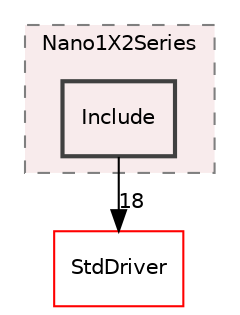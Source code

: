 digraph "Device/Nuvoton/Nano1X2Series/Include"
{
 // LATEX_PDF_SIZE
  edge [fontname="Helvetica",fontsize="10",labelfontname="Helvetica",labelfontsize="10"];
  node [fontname="Helvetica",fontsize="10",shape=record];
  compound=true
  subgraph clusterdir_92781df0a275b97b29ea05f684c53720 {
    graph [ bgcolor="#f8ebec", pencolor="grey50", style="filled,dashed,", label="Nano1X2Series", fontname="Helvetica", fontsize="10", URL="dir_92781df0a275b97b29ea05f684c53720.html"]
  dir_fe641809c4fcb76112d224c9eb698e29 [shape=box, label="Include", style="filled,bold,", fillcolor="#f8ebec", color="grey25", URL="dir_fe641809c4fcb76112d224c9eb698e29.html"];
  }
  dir_0d398eaf8b2db165a9197a6619ec9f0e [shape=box, label="StdDriver", style="", fillcolor="#f8ebec", color="red", URL="dir_0d398eaf8b2db165a9197a6619ec9f0e.html"];
  dir_fe641809c4fcb76112d224c9eb698e29->dir_0d398eaf8b2db165a9197a6619ec9f0e [headlabel="18", labeldistance=1.5 headhref="dir_000003_000013.html"];
}
